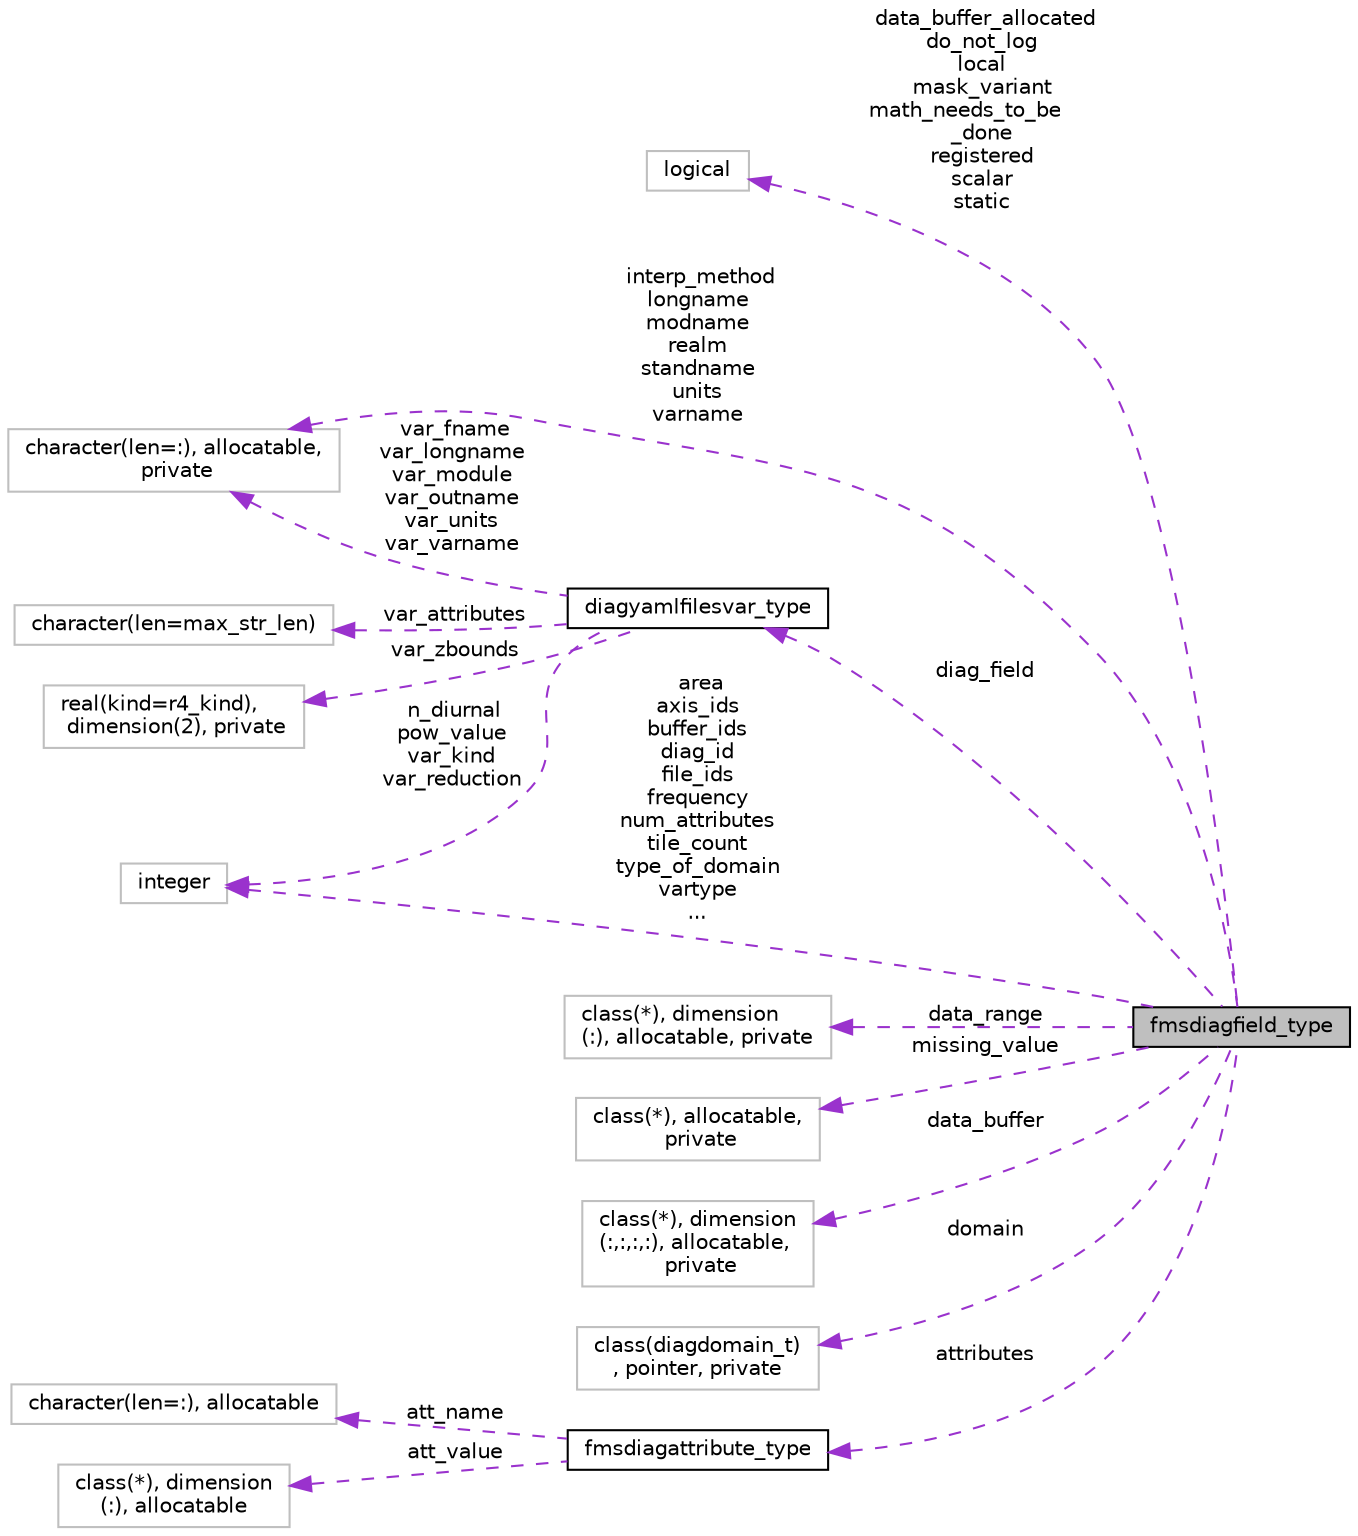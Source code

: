 digraph "fmsdiagfield_type"
{
 // INTERACTIVE_SVG=YES
 // LATEX_PDF_SIZE
  edge [fontname="Helvetica",fontsize="10",labelfontname="Helvetica",labelfontsize="10"];
  node [fontname="Helvetica",fontsize="10",shape=record];
  rankdir="LR";
  Node1 [label="fmsdiagfield_type",height=0.2,width=0.4,color="black", fillcolor="grey75", style="filled", fontcolor="black",tooltip="Object that holds all variable information."];
  Node2 -> Node1 [dir="back",color="darkorchid3",fontsize="10",style="dashed",label=" data_buffer_allocated\ndo_not_log\nlocal\nmask_variant\nmath_needs_to_be\l_done\nregistered\nscalar\nstatic" ,fontname="Helvetica"];
  Node2 [label="logical",height=0.2,width=0.4,color="grey75", fillcolor="white", style="filled",tooltip=" "];
  Node3 -> Node1 [dir="back",color="darkorchid3",fontsize="10",style="dashed",label=" interp_method\nlongname\nmodname\nrealm\nstandname\nunits\nvarname" ,fontname="Helvetica"];
  Node3 [label="character(len=:), allocatable,\l private",height=0.2,width=0.4,color="grey75", fillcolor="white", style="filled",tooltip=" "];
  Node4 -> Node1 [dir="back",color="darkorchid3",fontsize="10",style="dashed",label=" data_range" ,fontname="Helvetica"];
  Node4 [label="class(*), dimension\l(:), allocatable, private",height=0.2,width=0.4,color="grey75", fillcolor="white", style="filled",tooltip=" "];
  Node5 -> Node1 [dir="back",color="darkorchid3",fontsize="10",style="dashed",label=" missing_value" ,fontname="Helvetica"];
  Node5 [label="class(*), allocatable,\l private",height=0.2,width=0.4,color="grey75", fillcolor="white", style="filled",tooltip=" "];
  Node6 -> Node1 [dir="back",color="darkorchid3",fontsize="10",style="dashed",label=" diag_field" ,fontname="Helvetica"];
  Node6 [label="diagyamlfilesvar_type",height=0.2,width=0.4,color="black", fillcolor="white", style="filled",URL="$structfms__diag__yaml__mod_1_1diagyamlfilesvar__type.html",tooltip="type to hold the info a diag_field"];
  Node3 -> Node6 [dir="back",color="darkorchid3",fontsize="10",style="dashed",label=" var_fname\nvar_longname\nvar_module\nvar_outname\nvar_units\nvar_varname" ,fontname="Helvetica"];
  Node7 -> Node6 [dir="back",color="darkorchid3",fontsize="10",style="dashed",label=" var_attributes" ,fontname="Helvetica"];
  Node7 [label="character(len=max_str_len)",height=0.2,width=0.4,color="grey75", fillcolor="white", style="filled",tooltip=" "];
  Node8 -> Node6 [dir="back",color="darkorchid3",fontsize="10",style="dashed",label=" var_zbounds" ,fontname="Helvetica"];
  Node8 [label="real(kind=r4_kind),\l dimension(2), private",height=0.2,width=0.4,color="grey75", fillcolor="white", style="filled",tooltip=" "];
  Node9 -> Node6 [dir="back",color="darkorchid3",fontsize="10",style="dashed",label=" n_diurnal\npow_value\nvar_kind\nvar_reduction" ,fontname="Helvetica"];
  Node9 [label="integer",height=0.2,width=0.4,color="grey75", fillcolor="white", style="filled",tooltip=" "];
  Node10 -> Node1 [dir="back",color="darkorchid3",fontsize="10",style="dashed",label=" data_buffer" ,fontname="Helvetica"];
  Node10 [label="class(*), dimension\l(:,:,:,:), allocatable,\l private",height=0.2,width=0.4,color="grey75", fillcolor="white", style="filled",tooltip=" "];
  Node11 -> Node1 [dir="back",color="darkorchid3",fontsize="10",style="dashed",label=" domain" ,fontname="Helvetica"];
  Node11 [label="class(diagdomain_t)\l, pointer, private",height=0.2,width=0.4,color="grey75", fillcolor="white", style="filled",tooltip=" "];
  Node12 -> Node1 [dir="back",color="darkorchid3",fontsize="10",style="dashed",label=" attributes" ,fontname="Helvetica"];
  Node12 [label="fmsdiagattribute_type",height=0.2,width=0.4,color="black", fillcolor="white", style="filled",URL="$group__diag__data__mod.html#structdiag__data__mod_1_1fmsdiagattribute__type",tooltip="Type to hold the attributes of the field/axis/file."];
  Node13 -> Node12 [dir="back",color="darkorchid3",fontsize="10",style="dashed",label=" att_name" ,fontname="Helvetica"];
  Node13 [label="character(len=:), allocatable",height=0.2,width=0.4,color="grey75", fillcolor="white", style="filled",tooltip=" "];
  Node14 -> Node12 [dir="back",color="darkorchid3",fontsize="10",style="dashed",label=" att_value" ,fontname="Helvetica"];
  Node14 [label="class(*), dimension\l(:), allocatable",height=0.2,width=0.4,color="grey75", fillcolor="white", style="filled",tooltip=" "];
  Node9 -> Node1 [dir="back",color="darkorchid3",fontsize="10",style="dashed",label=" area\naxis_ids\nbuffer_ids\ndiag_id\nfile_ids\nfrequency\nnum_attributes\ntile_count\ntype_of_domain\nvartype\n..." ,fontname="Helvetica"];
}

